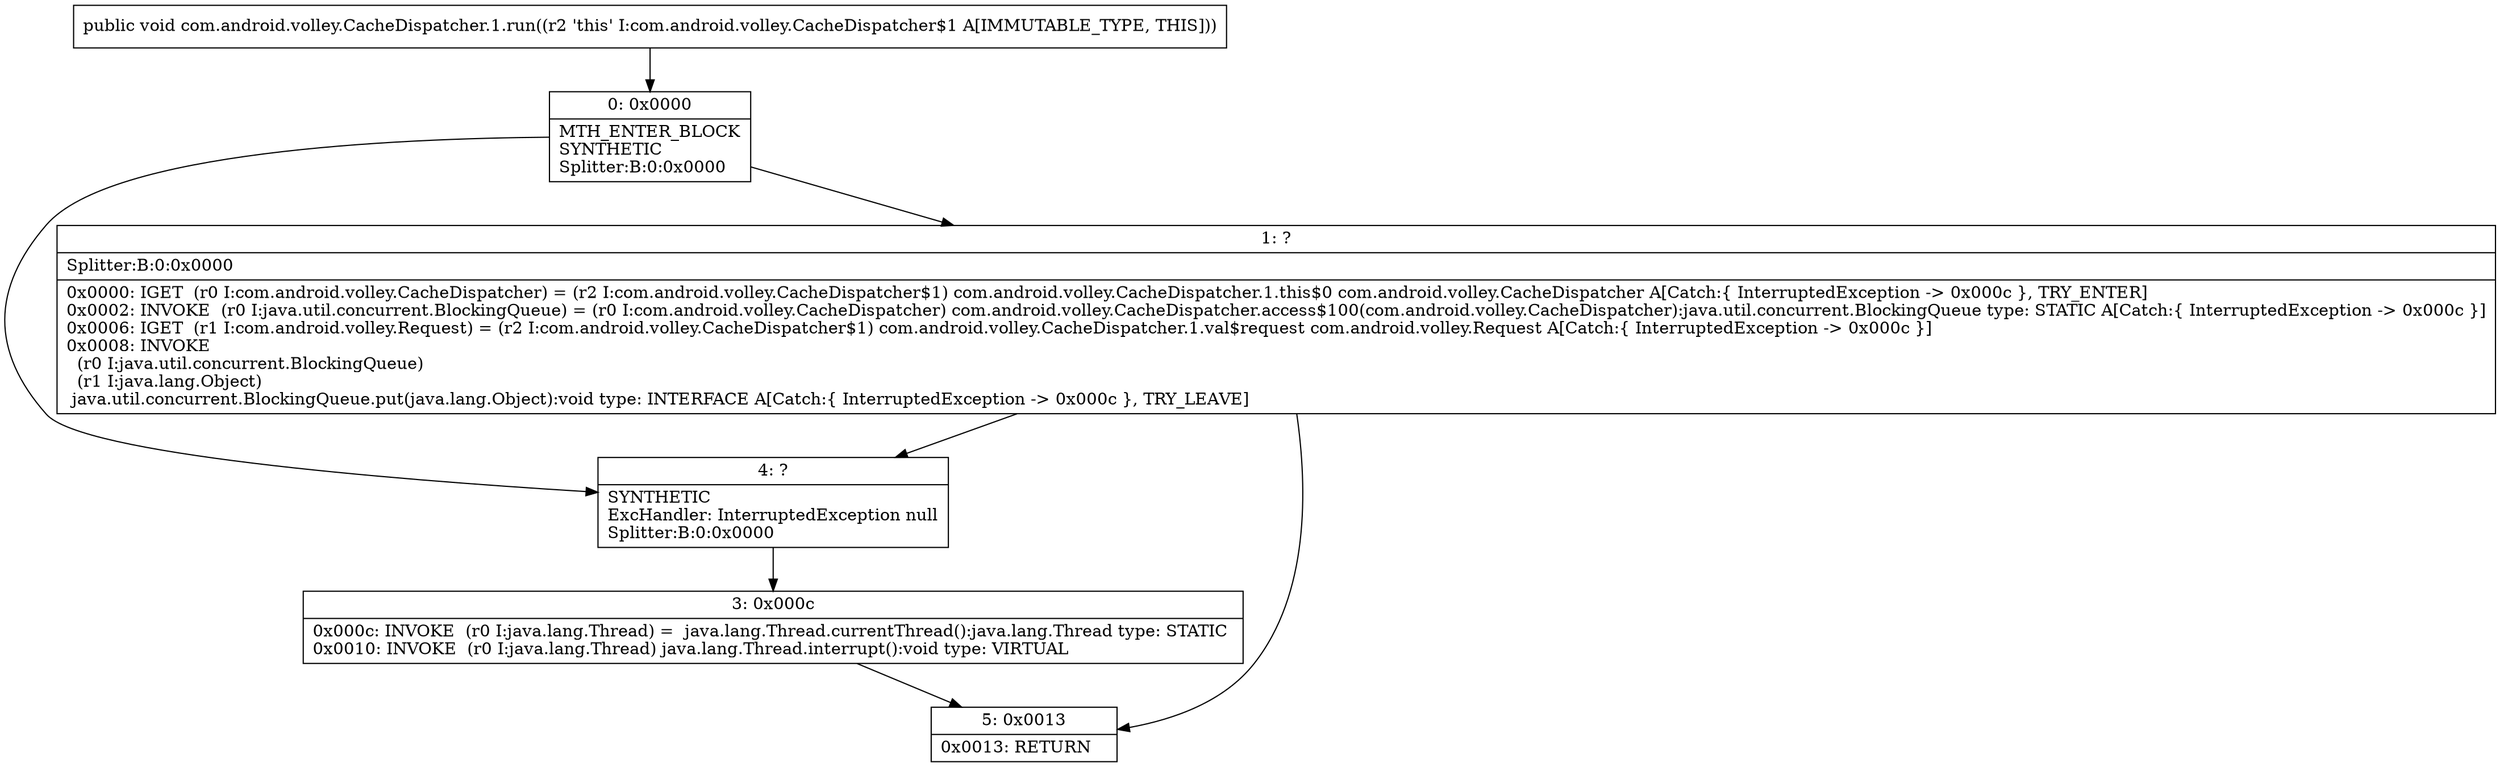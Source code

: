 digraph "CFG forcom.android.volley.CacheDispatcher.1.run()V" {
Node_0 [shape=record,label="{0\:\ 0x0000|MTH_ENTER_BLOCK\lSYNTHETIC\lSplitter:B:0:0x0000\l}"];
Node_1 [shape=record,label="{1\:\ ?|Splitter:B:0:0x0000\l|0x0000: IGET  (r0 I:com.android.volley.CacheDispatcher) = (r2 I:com.android.volley.CacheDispatcher$1) com.android.volley.CacheDispatcher.1.this$0 com.android.volley.CacheDispatcher A[Catch:\{ InterruptedException \-\> 0x000c \}, TRY_ENTER]\l0x0002: INVOKE  (r0 I:java.util.concurrent.BlockingQueue) = (r0 I:com.android.volley.CacheDispatcher) com.android.volley.CacheDispatcher.access$100(com.android.volley.CacheDispatcher):java.util.concurrent.BlockingQueue type: STATIC A[Catch:\{ InterruptedException \-\> 0x000c \}]\l0x0006: IGET  (r1 I:com.android.volley.Request) = (r2 I:com.android.volley.CacheDispatcher$1) com.android.volley.CacheDispatcher.1.val$request com.android.volley.Request A[Catch:\{ InterruptedException \-\> 0x000c \}]\l0x0008: INVOKE  \l  (r0 I:java.util.concurrent.BlockingQueue)\l  (r1 I:java.lang.Object)\l java.util.concurrent.BlockingQueue.put(java.lang.Object):void type: INTERFACE A[Catch:\{ InterruptedException \-\> 0x000c \}, TRY_LEAVE]\l}"];
Node_3 [shape=record,label="{3\:\ 0x000c|0x000c: INVOKE  (r0 I:java.lang.Thread) =  java.lang.Thread.currentThread():java.lang.Thread type: STATIC \l0x0010: INVOKE  (r0 I:java.lang.Thread) java.lang.Thread.interrupt():void type: VIRTUAL \l}"];
Node_4 [shape=record,label="{4\:\ ?|SYNTHETIC\lExcHandler: InterruptedException null\lSplitter:B:0:0x0000\l}"];
Node_5 [shape=record,label="{5\:\ 0x0013|0x0013: RETURN   \l}"];
MethodNode[shape=record,label="{public void com.android.volley.CacheDispatcher.1.run((r2 'this' I:com.android.volley.CacheDispatcher$1 A[IMMUTABLE_TYPE, THIS])) }"];
MethodNode -> Node_0;
Node_0 -> Node_1;
Node_0 -> Node_4;
Node_1 -> Node_4;
Node_1 -> Node_5;
Node_3 -> Node_5;
Node_4 -> Node_3;
}

